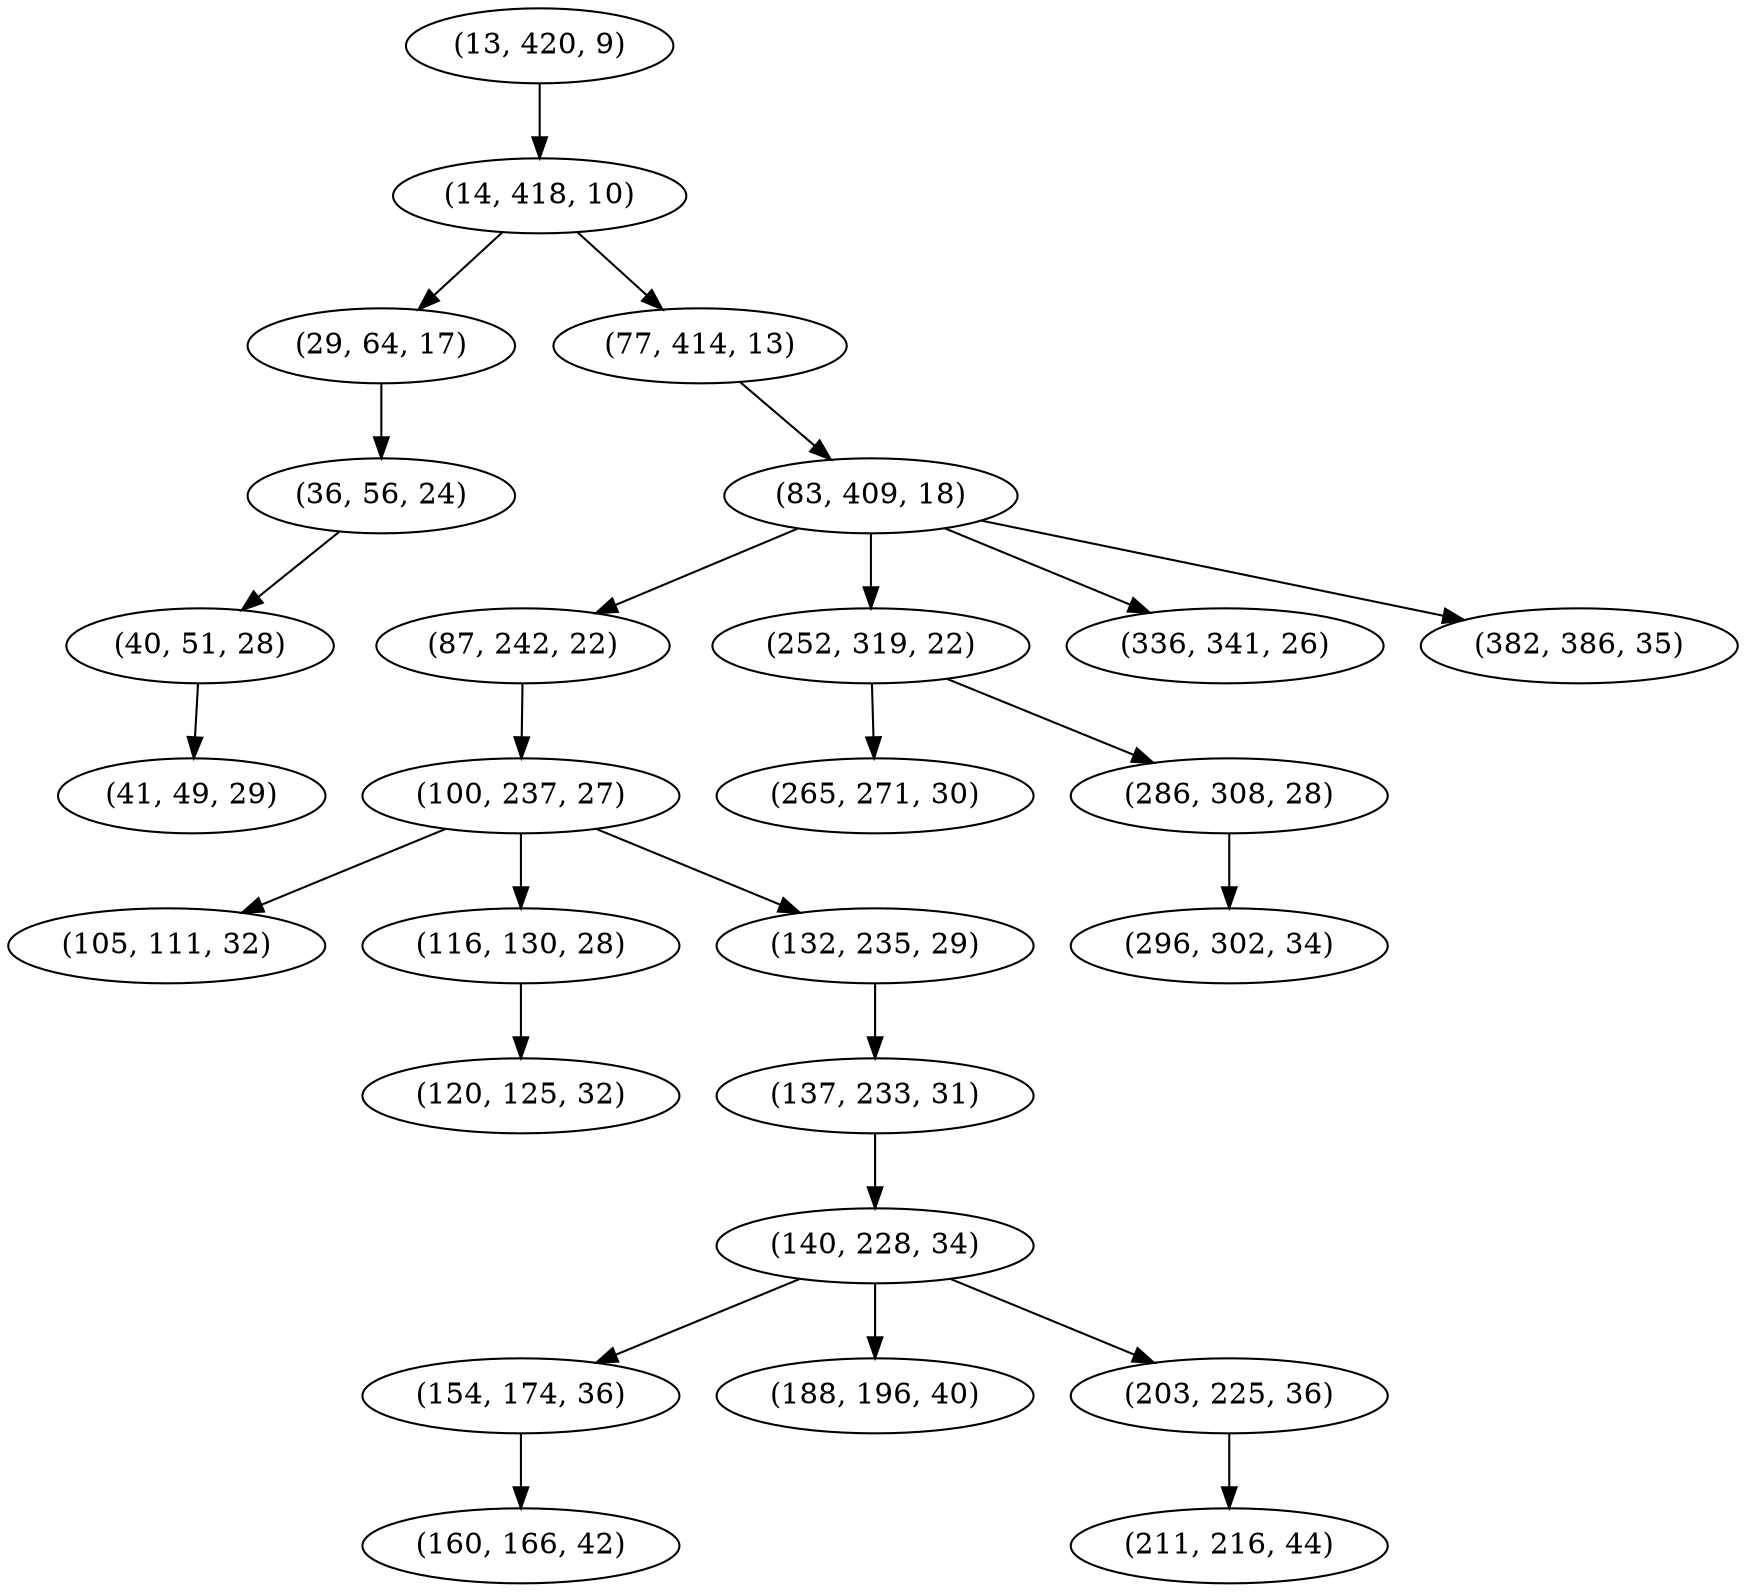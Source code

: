 digraph tree {
    "(13, 420, 9)";
    "(14, 418, 10)";
    "(29, 64, 17)";
    "(36, 56, 24)";
    "(40, 51, 28)";
    "(41, 49, 29)";
    "(77, 414, 13)";
    "(83, 409, 18)";
    "(87, 242, 22)";
    "(100, 237, 27)";
    "(105, 111, 32)";
    "(116, 130, 28)";
    "(120, 125, 32)";
    "(132, 235, 29)";
    "(137, 233, 31)";
    "(140, 228, 34)";
    "(154, 174, 36)";
    "(160, 166, 42)";
    "(188, 196, 40)";
    "(203, 225, 36)";
    "(211, 216, 44)";
    "(252, 319, 22)";
    "(265, 271, 30)";
    "(286, 308, 28)";
    "(296, 302, 34)";
    "(336, 341, 26)";
    "(382, 386, 35)";
    "(13, 420, 9)" -> "(14, 418, 10)";
    "(14, 418, 10)" -> "(29, 64, 17)";
    "(14, 418, 10)" -> "(77, 414, 13)";
    "(29, 64, 17)" -> "(36, 56, 24)";
    "(36, 56, 24)" -> "(40, 51, 28)";
    "(40, 51, 28)" -> "(41, 49, 29)";
    "(77, 414, 13)" -> "(83, 409, 18)";
    "(83, 409, 18)" -> "(87, 242, 22)";
    "(83, 409, 18)" -> "(252, 319, 22)";
    "(83, 409, 18)" -> "(336, 341, 26)";
    "(83, 409, 18)" -> "(382, 386, 35)";
    "(87, 242, 22)" -> "(100, 237, 27)";
    "(100, 237, 27)" -> "(105, 111, 32)";
    "(100, 237, 27)" -> "(116, 130, 28)";
    "(100, 237, 27)" -> "(132, 235, 29)";
    "(116, 130, 28)" -> "(120, 125, 32)";
    "(132, 235, 29)" -> "(137, 233, 31)";
    "(137, 233, 31)" -> "(140, 228, 34)";
    "(140, 228, 34)" -> "(154, 174, 36)";
    "(140, 228, 34)" -> "(188, 196, 40)";
    "(140, 228, 34)" -> "(203, 225, 36)";
    "(154, 174, 36)" -> "(160, 166, 42)";
    "(203, 225, 36)" -> "(211, 216, 44)";
    "(252, 319, 22)" -> "(265, 271, 30)";
    "(252, 319, 22)" -> "(286, 308, 28)";
    "(286, 308, 28)" -> "(296, 302, 34)";
}
